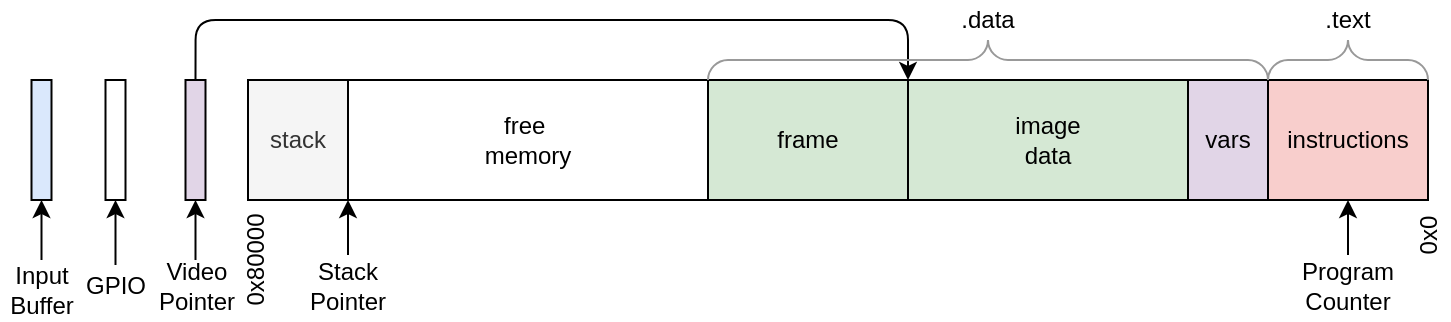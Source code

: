 <mxfile version="13.9.9" type="device"><diagram id="GkyKl6uGwZhfDMCPilc3" name="Page-1"><mxGraphModel dx="-21" dy="447" grid="1" gridSize="10" guides="1" tooltips="1" connect="1" arrows="1" fold="1" page="1" pageScale="1" pageWidth="850" pageHeight="1100" math="0" shadow="0"><root><mxCell id="0"/><mxCell id="1" parent="0"/><mxCell id="St2Tm7KQZezVbZUWGa9i-1" value="free&amp;nbsp;&lt;br&gt;memory" style="rounded=0;whiteSpace=wrap;html=1;fillColor=none;" parent="1" vertex="1"><mxGeometry x="1080" y="40" width="180" height="60" as="geometry"/></mxCell><mxCell id="St2Tm7KQZezVbZUWGa9i-2" value="instructions" style="rounded=0;whiteSpace=wrap;html=1;fillColor=#f8cecc;" parent="1" vertex="1"><mxGeometry x="1540" y="40" width="80" height="60" as="geometry"/></mxCell><mxCell id="St2Tm7KQZezVbZUWGa9i-5" value="" style="rounded=0;whiteSpace=wrap;html=1;" parent="1" vertex="1"><mxGeometry x="958.75" y="40" width="10" height="60" as="geometry"/></mxCell><mxCell id="St2Tm7KQZezVbZUWGa9i-9" style="edgeStyle=orthogonalEdgeStyle;rounded=1;orthogonalLoop=1;jettySize=auto;html=1;exitX=0.5;exitY=0;exitDx=0;exitDy=0;entryX=1;entryY=0;entryDx=0;entryDy=0;" parent="1" source="St2Tm7KQZezVbZUWGa9i-6" target="St2Tm7KQZezVbZUWGa9i-8" edge="1"><mxGeometry relative="1" as="geometry"><Array as="points"><mxPoint x="1004" y="10"/><mxPoint x="1360" y="10"/></Array></mxGeometry></mxCell><mxCell id="St2Tm7KQZezVbZUWGa9i-6" value="" style="rounded=0;whiteSpace=wrap;html=1;fillColor=#e1d5e7;" parent="1" vertex="1"><mxGeometry x="998.75" y="40" width="10" height="60" as="geometry"/></mxCell><mxCell id="St2Tm7KQZezVbZUWGa9i-7" value="vars" style="rounded=0;whiteSpace=wrap;html=1;fillColor=#e1d5e7;" parent="1" vertex="1"><mxGeometry x="1500" y="40" width="40" height="60" as="geometry"/></mxCell><mxCell id="St2Tm7KQZezVbZUWGa9i-8" value="frame" style="rounded=0;whiteSpace=wrap;html=1;fillColor=#d5e8d4;" parent="1" vertex="1"><mxGeometry x="1260" y="40" width="100" height="60" as="geometry"/></mxCell><mxCell id="St2Tm7KQZezVbZUWGa9i-11" value="stack" style="rounded=0;whiteSpace=wrap;html=1;fillColor=#f5f5f5;fontColor=#333333;" parent="1" vertex="1"><mxGeometry x="1030" y="40" width="50" height="60" as="geometry"/></mxCell><mxCell id="St2Tm7KQZezVbZUWGa9i-12" value="" style="endArrow=classic;html=1;entryX=1;entryY=1;entryDx=0;entryDy=0;exitX=0.5;exitY=0;exitDx=0;exitDy=0;" parent="1" source="St2Tm7KQZezVbZUWGa9i-13" target="St2Tm7KQZezVbZUWGa9i-11" edge="1"><mxGeometry width="50" height="50" relative="1" as="geometry"><mxPoint x="880" y="180" as="sourcePoint"/><mxPoint x="910" y="140" as="targetPoint"/></mxGeometry></mxCell><mxCell id="St2Tm7KQZezVbZUWGa9i-13" value="Stack&lt;br&gt;Pointer" style="text;html=1;strokeColor=none;fillColor=none;align=center;verticalAlign=middle;whiteSpace=wrap;rounded=0;" parent="1" vertex="1"><mxGeometry x="1060" y="127.5" width="40" height="30" as="geometry"/></mxCell><mxCell id="elrfpclxVI7stexgzuat-5" style="edgeStyle=orthogonalEdgeStyle;rounded=0;orthogonalLoop=1;jettySize=auto;html=1;exitX=0.5;exitY=0;exitDx=0;exitDy=0;entryX=0.5;entryY=1;entryDx=0;entryDy=0;" edge="1" parent="1" source="St2Tm7KQZezVbZUWGa9i-15" target="St2Tm7KQZezVbZUWGa9i-2"><mxGeometry relative="1" as="geometry"/></mxCell><mxCell id="St2Tm7KQZezVbZUWGa9i-15" value="Program&lt;br&gt;Counter" style="text;html=1;strokeColor=none;fillColor=none;align=center;verticalAlign=middle;whiteSpace=wrap;rounded=0;" parent="1" vertex="1"><mxGeometry x="1560" y="127.5" width="40" height="30" as="geometry"/></mxCell><mxCell id="elrfpclxVI7stexgzuat-3" style="edgeStyle=orthogonalEdgeStyle;rounded=0;orthogonalLoop=1;jettySize=auto;html=1;exitX=0.5;exitY=0;exitDx=0;exitDy=0;entryX=0.5;entryY=1;entryDx=0;entryDy=0;" edge="1" parent="1" target="St2Tm7KQZezVbZUWGa9i-6"><mxGeometry relative="1" as="geometry"><mxPoint x="1003.75" y="130" as="sourcePoint"/></mxGeometry></mxCell><mxCell id="St2Tm7KQZezVbZUWGa9i-17" value="Video&lt;br&gt;Pointer" style="text;html=1;strokeColor=none;fillColor=none;align=center;verticalAlign=middle;whiteSpace=wrap;rounded=0;" parent="1" vertex="1"><mxGeometry x="982.5" y="130" width="42.5" height="25" as="geometry"/></mxCell><mxCell id="elrfpclxVI7stexgzuat-4" style="edgeStyle=orthogonalEdgeStyle;rounded=0;orthogonalLoop=1;jettySize=auto;html=1;exitX=0.5;exitY=0;exitDx=0;exitDy=0;entryX=0.5;entryY=1;entryDx=0;entryDy=0;" edge="1" parent="1" source="St2Tm7KQZezVbZUWGa9i-19" target="St2Tm7KQZezVbZUWGa9i-5"><mxGeometry relative="1" as="geometry"/></mxCell><mxCell id="St2Tm7KQZezVbZUWGa9i-19" value="GPIO" style="text;html=1;strokeColor=none;fillColor=none;align=center;verticalAlign=middle;whiteSpace=wrap;rounded=0;" parent="1" vertex="1"><mxGeometry x="943.75" y="132.5" width="40" height="20" as="geometry"/></mxCell><mxCell id="St2Tm7KQZezVbZUWGa9i-21" value="" style="verticalLabelPosition=bottom;shadow=0;dashed=0;align=center;html=1;verticalAlign=top;strokeWidth=1;shape=mxgraph.mockup.markup.curlyBrace;strokeColor=#999999;" parent="1" vertex="1"><mxGeometry x="1540" y="20" width="80" height="20" as="geometry"/></mxCell><mxCell id="St2Tm7KQZezVbZUWGa9i-22" value="" style="verticalLabelPosition=bottom;shadow=0;dashed=0;align=center;html=1;verticalAlign=top;strokeWidth=1;shape=mxgraph.mockup.markup.curlyBrace;strokeColor=#999999;" parent="1" vertex="1"><mxGeometry x="1260" y="20" width="280" height="20" as="geometry"/></mxCell><mxCell id="St2Tm7KQZezVbZUWGa9i-23" value=".text" style="text;html=1;strokeColor=none;fillColor=none;align=center;verticalAlign=middle;whiteSpace=wrap;rounded=0;" parent="1" vertex="1"><mxGeometry x="1560" width="40" height="20" as="geometry"/></mxCell><mxCell id="St2Tm7KQZezVbZUWGa9i-24" value=".data" style="text;html=1;strokeColor=none;fillColor=none;align=center;verticalAlign=middle;whiteSpace=wrap;rounded=0;" parent="1" vertex="1"><mxGeometry x="1380" width="40" height="20" as="geometry"/></mxCell><mxCell id="St2Tm7KQZezVbZUWGa9i-25" value="" style="rounded=0;whiteSpace=wrap;html=1;fillColor=#dae8fc;" parent="1" vertex="1"><mxGeometry x="921.75" y="40" width="10" height="60" as="geometry"/></mxCell><mxCell id="St2Tm7KQZezVbZUWGa9i-26" value="image&lt;br&gt;data" style="rounded=0;whiteSpace=wrap;html=1;fillColor=#d5e8d4;" parent="1" vertex="1"><mxGeometry x="1360" y="40" width="140" height="60" as="geometry"/></mxCell><mxCell id="St2Tm7KQZezVbZUWGa9i-27" value="" style="endArrow=classic;html=1;entryX=0.5;entryY=1;entryDx=0;entryDy=0;exitX=0.5;exitY=0;exitDx=0;exitDy=0;" parent="1" source="St2Tm7KQZezVbZUWGa9i-28" target="St2Tm7KQZezVbZUWGa9i-25" edge="1"><mxGeometry width="50" height="50" relative="1" as="geometry"><mxPoint x="1061.75" y="180" as="sourcePoint"/><mxPoint x="1181.75" y="140" as="targetPoint"/></mxGeometry></mxCell><mxCell id="St2Tm7KQZezVbZUWGa9i-28" value="Input&lt;br&gt;Buffer" style="text;html=1;strokeColor=none;fillColor=none;align=center;verticalAlign=middle;whiteSpace=wrap;rounded=0;" parent="1" vertex="1"><mxGeometry x="906.75" y="130" width="40" height="30" as="geometry"/></mxCell><mxCell id="elrfpclxVI7stexgzuat-6" value="0x80000" style="text;html=1;strokeColor=none;fillColor=none;align=center;verticalAlign=middle;whiteSpace=wrap;rounded=0;rotation=-90;" vertex="1" parent="1"><mxGeometry x="1013.75" y="120" width="40" height="20" as="geometry"/></mxCell><mxCell id="elrfpclxVI7stexgzuat-7" value="0x0" style="text;html=1;strokeColor=none;fillColor=none;align=center;verticalAlign=middle;whiteSpace=wrap;rounded=0;rotation=-90;" vertex="1" parent="1"><mxGeometry x="1600" y="107.5" width="40" height="20" as="geometry"/></mxCell></root></mxGraphModel></diagram></mxfile>